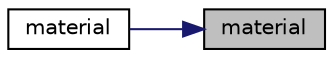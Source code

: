 digraph "material"
{
 // LATEX_PDF_SIZE
  edge [fontname="Helvetica",fontsize="10",labelfontname="Helvetica",labelfontsize="10"];
  node [fontname="Helvetica",fontsize="10",shape=record];
  rankdir="RL";
  Node1 [label="material",height=0.2,width=0.4,color="black", fillcolor="grey75", style="filled", fontcolor="black",tooltip="Return the material name of material i."];
  Node1 -> Node2 [dir="back",color="midnightblue",fontsize="10",style="solid",fontname="Helvetica"];
  Node2 [label="material",height=0.2,width=0.4,color="black", fillcolor="white", style="filled",URL="$classpFlow_1_1property.html#afe043c12ccbdcff21ec098dce9704ffc",tooltip="Get the name of material i."];
}
